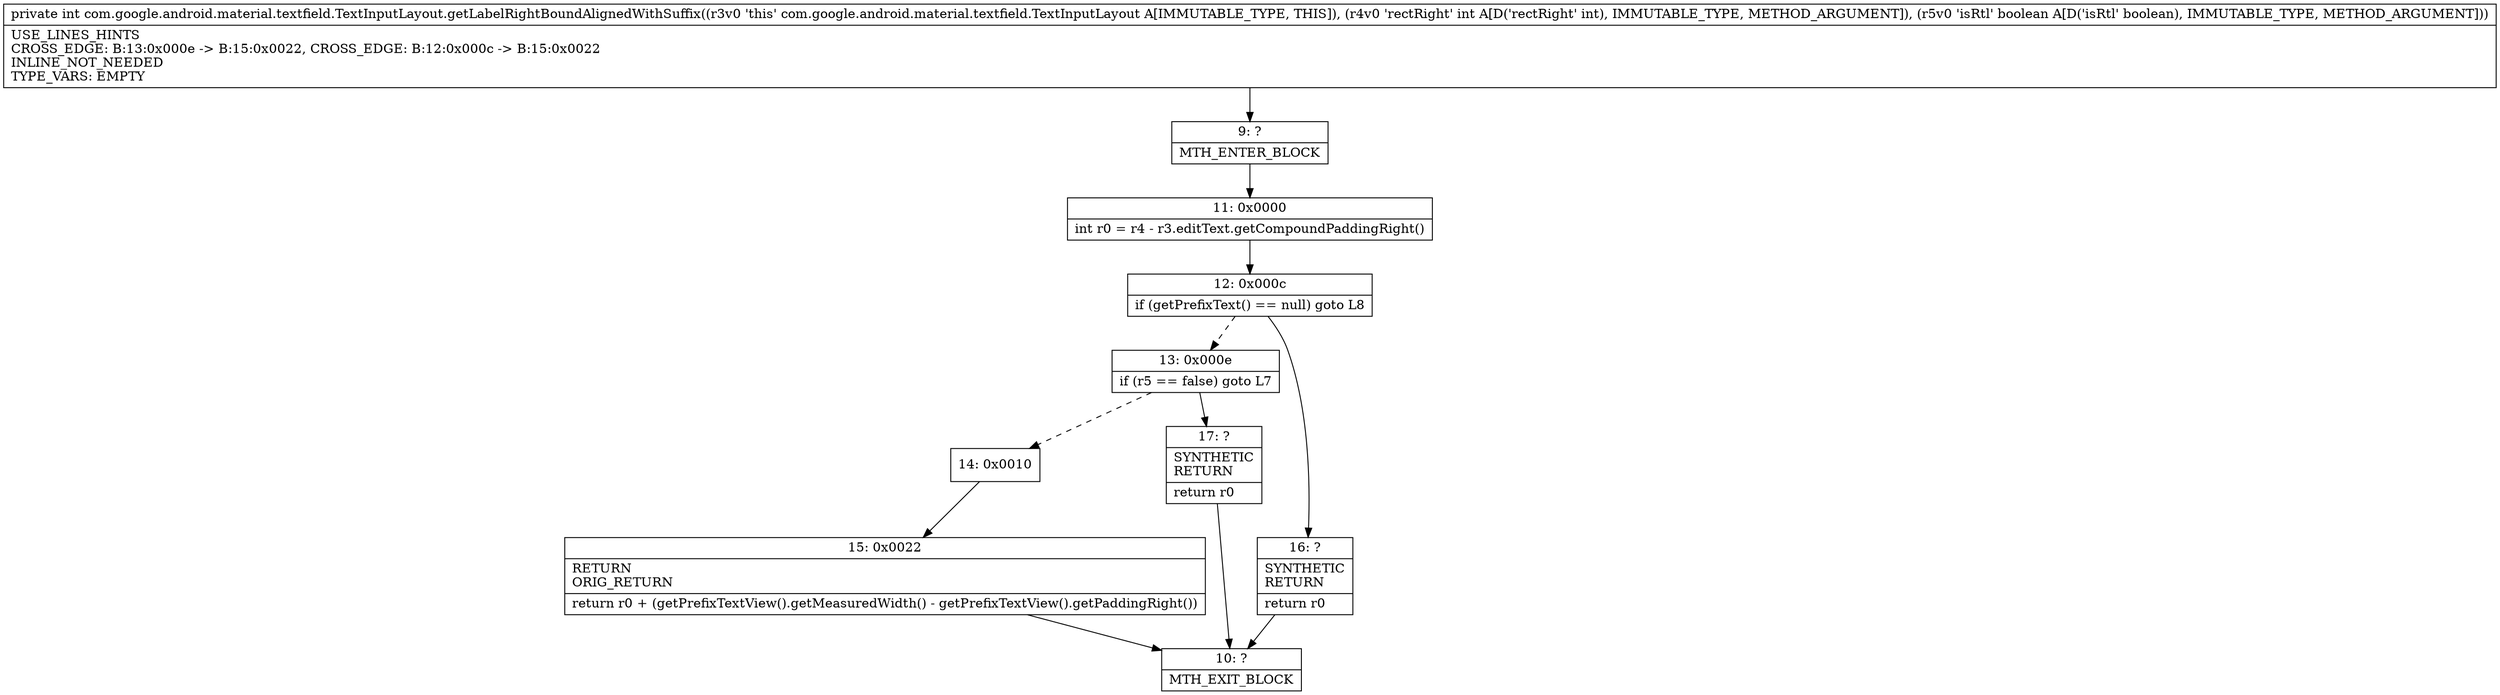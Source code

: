 digraph "CFG forcom.google.android.material.textfield.TextInputLayout.getLabelRightBoundAlignedWithSuffix(IZ)I" {
Node_9 [shape=record,label="{9\:\ ?|MTH_ENTER_BLOCK\l}"];
Node_11 [shape=record,label="{11\:\ 0x0000|int r0 = r4 \- r3.editText.getCompoundPaddingRight()\l}"];
Node_12 [shape=record,label="{12\:\ 0x000c|if (getPrefixText() == null) goto L8\l}"];
Node_13 [shape=record,label="{13\:\ 0x000e|if (r5 == false) goto L7\l}"];
Node_14 [shape=record,label="{14\:\ 0x0010}"];
Node_15 [shape=record,label="{15\:\ 0x0022|RETURN\lORIG_RETURN\l|return r0 + (getPrefixTextView().getMeasuredWidth() \- getPrefixTextView().getPaddingRight())\l}"];
Node_10 [shape=record,label="{10\:\ ?|MTH_EXIT_BLOCK\l}"];
Node_17 [shape=record,label="{17\:\ ?|SYNTHETIC\lRETURN\l|return r0\l}"];
Node_16 [shape=record,label="{16\:\ ?|SYNTHETIC\lRETURN\l|return r0\l}"];
MethodNode[shape=record,label="{private int com.google.android.material.textfield.TextInputLayout.getLabelRightBoundAlignedWithSuffix((r3v0 'this' com.google.android.material.textfield.TextInputLayout A[IMMUTABLE_TYPE, THIS]), (r4v0 'rectRight' int A[D('rectRight' int), IMMUTABLE_TYPE, METHOD_ARGUMENT]), (r5v0 'isRtl' boolean A[D('isRtl' boolean), IMMUTABLE_TYPE, METHOD_ARGUMENT]))  | USE_LINES_HINTS\lCROSS_EDGE: B:13:0x000e \-\> B:15:0x0022, CROSS_EDGE: B:12:0x000c \-\> B:15:0x0022\lINLINE_NOT_NEEDED\lTYPE_VARS: EMPTY\l}"];
MethodNode -> Node_9;Node_9 -> Node_11;
Node_11 -> Node_12;
Node_12 -> Node_13[style=dashed];
Node_12 -> Node_16;
Node_13 -> Node_14[style=dashed];
Node_13 -> Node_17;
Node_14 -> Node_15;
Node_15 -> Node_10;
Node_17 -> Node_10;
Node_16 -> Node_10;
}

